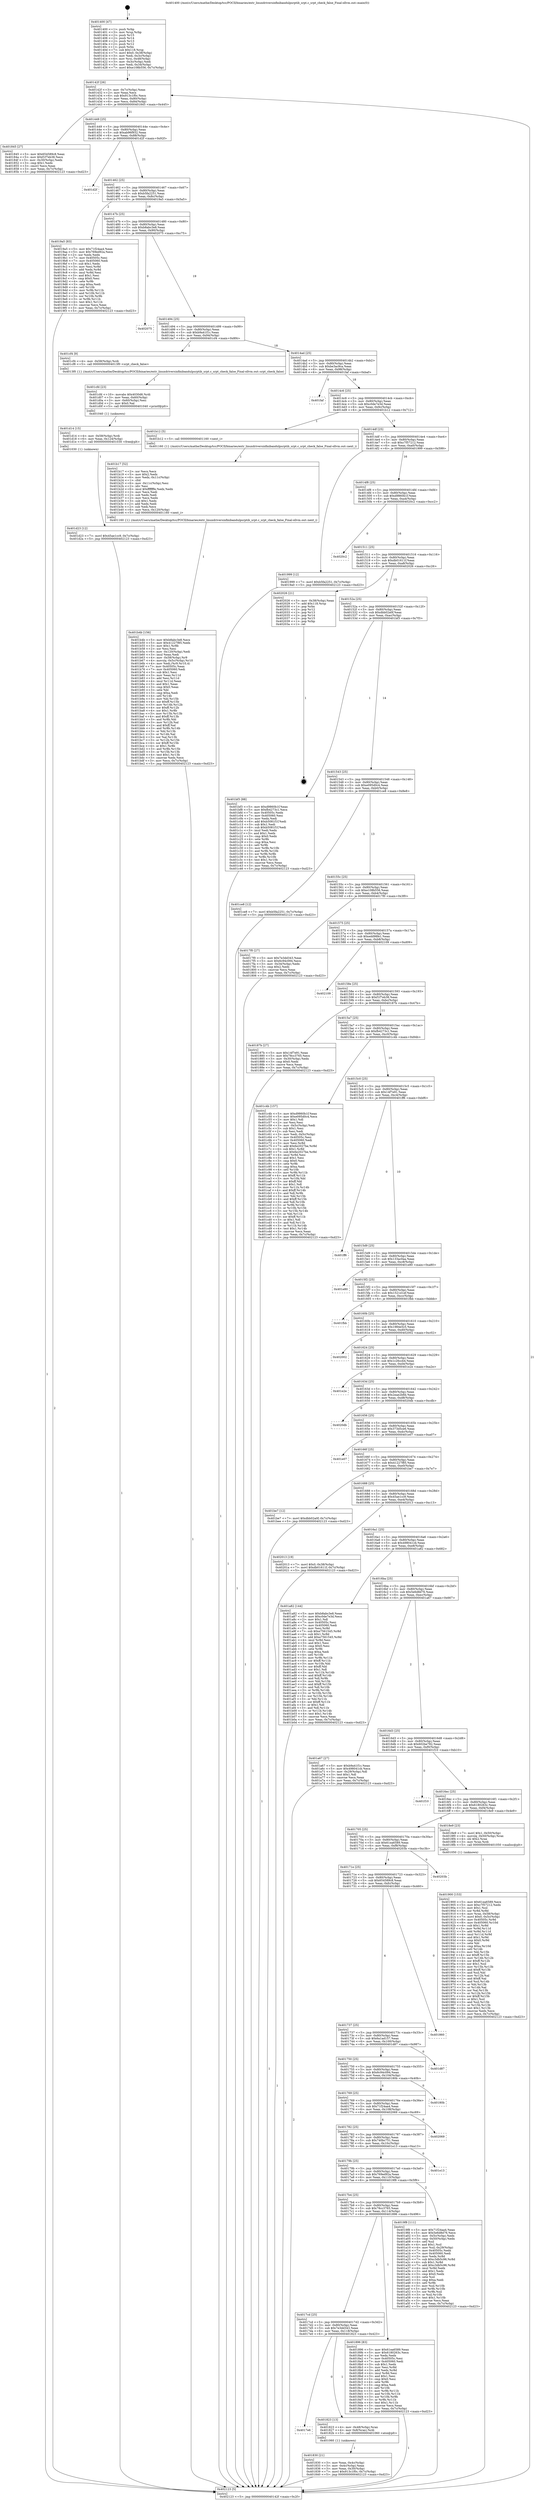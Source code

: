 digraph "0x401400" {
  label = "0x401400 (/mnt/c/Users/mathe/Desktop/tcc/POCII/binaries/extr_linuxdriversinfinibandulpsrptib_srpt.c_srpt_check_false_Final-ollvm.out::main(0))"
  labelloc = "t"
  node[shape=record]

  Entry [label="",width=0.3,height=0.3,shape=circle,fillcolor=black,style=filled]
  "0x40142f" [label="{
     0x40142f [26]\l
     | [instrs]\l
     &nbsp;&nbsp;0x40142f \<+3\>: mov -0x7c(%rbp),%eax\l
     &nbsp;&nbsp;0x401432 \<+2\>: mov %eax,%ecx\l
     &nbsp;&nbsp;0x401434 \<+6\>: sub $0x913c1f0c,%ecx\l
     &nbsp;&nbsp;0x40143a \<+3\>: mov %eax,-0x80(%rbp)\l
     &nbsp;&nbsp;0x40143d \<+6\>: mov %ecx,-0x84(%rbp)\l
     &nbsp;&nbsp;0x401443 \<+6\>: je 0000000000401845 \<main+0x445\>\l
  }"]
  "0x401845" [label="{
     0x401845 [27]\l
     | [instrs]\l
     &nbsp;&nbsp;0x401845 \<+5\>: mov $0x654589c8,%eax\l
     &nbsp;&nbsp;0x40184a \<+5\>: mov $0xf1f7eb38,%ecx\l
     &nbsp;&nbsp;0x40184f \<+3\>: mov -0x30(%rbp),%edx\l
     &nbsp;&nbsp;0x401852 \<+3\>: cmp $0x1,%edx\l
     &nbsp;&nbsp;0x401855 \<+3\>: cmovl %ecx,%eax\l
     &nbsp;&nbsp;0x401858 \<+3\>: mov %eax,-0x7c(%rbp)\l
     &nbsp;&nbsp;0x40185b \<+5\>: jmp 0000000000402123 \<main+0xd23\>\l
  }"]
  "0x401449" [label="{
     0x401449 [25]\l
     | [instrs]\l
     &nbsp;&nbsp;0x401449 \<+5\>: jmp 000000000040144e \<main+0x4e\>\l
     &nbsp;&nbsp;0x40144e \<+3\>: mov -0x80(%rbp),%eax\l
     &nbsp;&nbsp;0x401451 \<+5\>: sub $0xab96f932,%eax\l
     &nbsp;&nbsp;0x401456 \<+6\>: mov %eax,-0x88(%rbp)\l
     &nbsp;&nbsp;0x40145c \<+6\>: je 0000000000401d2f \<main+0x92f\>\l
  }"]
  Exit [label="",width=0.3,height=0.3,shape=circle,fillcolor=black,style=filled,peripheries=2]
  "0x401d2f" [label="{
     0x401d2f\l
  }", style=dashed]
  "0x401462" [label="{
     0x401462 [25]\l
     | [instrs]\l
     &nbsp;&nbsp;0x401462 \<+5\>: jmp 0000000000401467 \<main+0x67\>\l
     &nbsp;&nbsp;0x401467 \<+3\>: mov -0x80(%rbp),%eax\l
     &nbsp;&nbsp;0x40146a \<+5\>: sub $0xb5fa2251,%eax\l
     &nbsp;&nbsp;0x40146f \<+6\>: mov %eax,-0x8c(%rbp)\l
     &nbsp;&nbsp;0x401475 \<+6\>: je 00000000004019a5 \<main+0x5a5\>\l
  }"]
  "0x401d23" [label="{
     0x401d23 [12]\l
     | [instrs]\l
     &nbsp;&nbsp;0x401d23 \<+7\>: movl $0x45ae1cc9,-0x7c(%rbp)\l
     &nbsp;&nbsp;0x401d2a \<+5\>: jmp 0000000000402123 \<main+0xd23\>\l
  }"]
  "0x4019a5" [label="{
     0x4019a5 [83]\l
     | [instrs]\l
     &nbsp;&nbsp;0x4019a5 \<+5\>: mov $0x71f24aa4,%eax\l
     &nbsp;&nbsp;0x4019aa \<+5\>: mov $0x769ed92a,%ecx\l
     &nbsp;&nbsp;0x4019af \<+2\>: xor %edx,%edx\l
     &nbsp;&nbsp;0x4019b1 \<+7\>: mov 0x40505c,%esi\l
     &nbsp;&nbsp;0x4019b8 \<+7\>: mov 0x405060,%edi\l
     &nbsp;&nbsp;0x4019bf \<+3\>: sub $0x1,%edx\l
     &nbsp;&nbsp;0x4019c2 \<+3\>: mov %esi,%r8d\l
     &nbsp;&nbsp;0x4019c5 \<+3\>: add %edx,%r8d\l
     &nbsp;&nbsp;0x4019c8 \<+4\>: imul %r8d,%esi\l
     &nbsp;&nbsp;0x4019cc \<+3\>: and $0x1,%esi\l
     &nbsp;&nbsp;0x4019cf \<+3\>: cmp $0x0,%esi\l
     &nbsp;&nbsp;0x4019d2 \<+4\>: sete %r9b\l
     &nbsp;&nbsp;0x4019d6 \<+3\>: cmp $0xa,%edi\l
     &nbsp;&nbsp;0x4019d9 \<+4\>: setl %r10b\l
     &nbsp;&nbsp;0x4019dd \<+3\>: mov %r9b,%r11b\l
     &nbsp;&nbsp;0x4019e0 \<+3\>: and %r10b,%r11b\l
     &nbsp;&nbsp;0x4019e3 \<+3\>: xor %r10b,%r9b\l
     &nbsp;&nbsp;0x4019e6 \<+3\>: or %r9b,%r11b\l
     &nbsp;&nbsp;0x4019e9 \<+4\>: test $0x1,%r11b\l
     &nbsp;&nbsp;0x4019ed \<+3\>: cmovne %ecx,%eax\l
     &nbsp;&nbsp;0x4019f0 \<+3\>: mov %eax,-0x7c(%rbp)\l
     &nbsp;&nbsp;0x4019f3 \<+5\>: jmp 0000000000402123 \<main+0xd23\>\l
  }"]
  "0x40147b" [label="{
     0x40147b [25]\l
     | [instrs]\l
     &nbsp;&nbsp;0x40147b \<+5\>: jmp 0000000000401480 \<main+0x80\>\l
     &nbsp;&nbsp;0x401480 \<+3\>: mov -0x80(%rbp),%eax\l
     &nbsp;&nbsp;0x401483 \<+5\>: sub $0xb8abc3e8,%eax\l
     &nbsp;&nbsp;0x401488 \<+6\>: mov %eax,-0x90(%rbp)\l
     &nbsp;&nbsp;0x40148e \<+6\>: je 0000000000402075 \<main+0xc75\>\l
  }"]
  "0x401d14" [label="{
     0x401d14 [15]\l
     | [instrs]\l
     &nbsp;&nbsp;0x401d14 \<+4\>: mov -0x58(%rbp),%rdi\l
     &nbsp;&nbsp;0x401d18 \<+6\>: mov %eax,-0x124(%rbp)\l
     &nbsp;&nbsp;0x401d1e \<+5\>: call 0000000000401030 \<free@plt\>\l
     | [calls]\l
     &nbsp;&nbsp;0x401030 \{1\} (unknown)\l
  }"]
  "0x402075" [label="{
     0x402075\l
  }", style=dashed]
  "0x401494" [label="{
     0x401494 [25]\l
     | [instrs]\l
     &nbsp;&nbsp;0x401494 \<+5\>: jmp 0000000000401499 \<main+0x99\>\l
     &nbsp;&nbsp;0x401499 \<+3\>: mov -0x80(%rbp),%eax\l
     &nbsp;&nbsp;0x40149c \<+5\>: sub $0xb9a41f1c,%eax\l
     &nbsp;&nbsp;0x4014a1 \<+6\>: mov %eax,-0x94(%rbp)\l
     &nbsp;&nbsp;0x4014a7 \<+6\>: je 0000000000401cf4 \<main+0x8f4\>\l
  }"]
  "0x401cfd" [label="{
     0x401cfd [23]\l
     | [instrs]\l
     &nbsp;&nbsp;0x401cfd \<+10\>: movabs $0x4030d6,%rdi\l
     &nbsp;&nbsp;0x401d07 \<+3\>: mov %eax,-0x60(%rbp)\l
     &nbsp;&nbsp;0x401d0a \<+3\>: mov -0x60(%rbp),%esi\l
     &nbsp;&nbsp;0x401d0d \<+2\>: mov $0x0,%al\l
     &nbsp;&nbsp;0x401d0f \<+5\>: call 0000000000401040 \<printf@plt\>\l
     | [calls]\l
     &nbsp;&nbsp;0x401040 \{1\} (unknown)\l
  }"]
  "0x401cf4" [label="{
     0x401cf4 [9]\l
     | [instrs]\l
     &nbsp;&nbsp;0x401cf4 \<+4\>: mov -0x58(%rbp),%rdi\l
     &nbsp;&nbsp;0x401cf8 \<+5\>: call 00000000004013f0 \<srpt_check_false\>\l
     | [calls]\l
     &nbsp;&nbsp;0x4013f0 \{1\} (/mnt/c/Users/mathe/Desktop/tcc/POCII/binaries/extr_linuxdriversinfinibandulpsrptib_srpt.c_srpt_check_false_Final-ollvm.out::srpt_check_false)\l
  }"]
  "0x4014ad" [label="{
     0x4014ad [25]\l
     | [instrs]\l
     &nbsp;&nbsp;0x4014ad \<+5\>: jmp 00000000004014b2 \<main+0xb2\>\l
     &nbsp;&nbsp;0x4014b2 \<+3\>: mov -0x80(%rbp),%eax\l
     &nbsp;&nbsp;0x4014b5 \<+5\>: sub $0xbe3ac9ca,%eax\l
     &nbsp;&nbsp;0x4014ba \<+6\>: mov %eax,-0x98(%rbp)\l
     &nbsp;&nbsp;0x4014c0 \<+6\>: je 0000000000401faf \<main+0xbaf\>\l
  }"]
  "0x401b4b" [label="{
     0x401b4b [156]\l
     | [instrs]\l
     &nbsp;&nbsp;0x401b4b \<+5\>: mov $0xb8abc3e8,%ecx\l
     &nbsp;&nbsp;0x401b50 \<+5\>: mov $0x41227f85,%edx\l
     &nbsp;&nbsp;0x401b55 \<+3\>: mov $0x1,%r8b\l
     &nbsp;&nbsp;0x401b58 \<+2\>: xor %esi,%esi\l
     &nbsp;&nbsp;0x401b5a \<+6\>: mov -0x120(%rbp),%edi\l
     &nbsp;&nbsp;0x401b60 \<+3\>: imul %eax,%edi\l
     &nbsp;&nbsp;0x401b63 \<+4\>: mov -0x58(%rbp),%r9\l
     &nbsp;&nbsp;0x401b67 \<+4\>: movslq -0x5c(%rbp),%r10\l
     &nbsp;&nbsp;0x401b6b \<+4\>: mov %edi,(%r9,%r10,4)\l
     &nbsp;&nbsp;0x401b6f \<+7\>: mov 0x40505c,%eax\l
     &nbsp;&nbsp;0x401b76 \<+7\>: mov 0x405060,%edi\l
     &nbsp;&nbsp;0x401b7d \<+3\>: sub $0x1,%esi\l
     &nbsp;&nbsp;0x401b80 \<+3\>: mov %eax,%r11d\l
     &nbsp;&nbsp;0x401b83 \<+3\>: add %esi,%r11d\l
     &nbsp;&nbsp;0x401b86 \<+4\>: imul %r11d,%eax\l
     &nbsp;&nbsp;0x401b8a \<+3\>: and $0x1,%eax\l
     &nbsp;&nbsp;0x401b8d \<+3\>: cmp $0x0,%eax\l
     &nbsp;&nbsp;0x401b90 \<+3\>: sete %bl\l
     &nbsp;&nbsp;0x401b93 \<+3\>: cmp $0xa,%edi\l
     &nbsp;&nbsp;0x401b96 \<+4\>: setl %r14b\l
     &nbsp;&nbsp;0x401b9a \<+3\>: mov %bl,%r15b\l
     &nbsp;&nbsp;0x401b9d \<+4\>: xor $0xff,%r15b\l
     &nbsp;&nbsp;0x401ba1 \<+3\>: mov %r14b,%r12b\l
     &nbsp;&nbsp;0x401ba4 \<+4\>: xor $0xff,%r12b\l
     &nbsp;&nbsp;0x401ba8 \<+4\>: xor $0x1,%r8b\l
     &nbsp;&nbsp;0x401bac \<+3\>: mov %r15b,%r13b\l
     &nbsp;&nbsp;0x401baf \<+4\>: and $0xff,%r13b\l
     &nbsp;&nbsp;0x401bb3 \<+3\>: and %r8b,%bl\l
     &nbsp;&nbsp;0x401bb6 \<+3\>: mov %r12b,%al\l
     &nbsp;&nbsp;0x401bb9 \<+2\>: and $0xff,%al\l
     &nbsp;&nbsp;0x401bbb \<+3\>: and %r8b,%r14b\l
     &nbsp;&nbsp;0x401bbe \<+3\>: or %bl,%r13b\l
     &nbsp;&nbsp;0x401bc1 \<+3\>: or %r14b,%al\l
     &nbsp;&nbsp;0x401bc4 \<+3\>: xor %al,%r13b\l
     &nbsp;&nbsp;0x401bc7 \<+3\>: or %r12b,%r15b\l
     &nbsp;&nbsp;0x401bca \<+4\>: xor $0xff,%r15b\l
     &nbsp;&nbsp;0x401bce \<+4\>: or $0x1,%r8b\l
     &nbsp;&nbsp;0x401bd2 \<+3\>: and %r8b,%r15b\l
     &nbsp;&nbsp;0x401bd5 \<+3\>: or %r15b,%r13b\l
     &nbsp;&nbsp;0x401bd8 \<+4\>: test $0x1,%r13b\l
     &nbsp;&nbsp;0x401bdc \<+3\>: cmovne %edx,%ecx\l
     &nbsp;&nbsp;0x401bdf \<+3\>: mov %ecx,-0x7c(%rbp)\l
     &nbsp;&nbsp;0x401be2 \<+5\>: jmp 0000000000402123 \<main+0xd23\>\l
  }"]
  "0x401faf" [label="{
     0x401faf\l
  }", style=dashed]
  "0x4014c6" [label="{
     0x4014c6 [25]\l
     | [instrs]\l
     &nbsp;&nbsp;0x4014c6 \<+5\>: jmp 00000000004014cb \<main+0xcb\>\l
     &nbsp;&nbsp;0x4014cb \<+3\>: mov -0x80(%rbp),%eax\l
     &nbsp;&nbsp;0x4014ce \<+5\>: sub $0xc0de7e3d,%eax\l
     &nbsp;&nbsp;0x4014d3 \<+6\>: mov %eax,-0x9c(%rbp)\l
     &nbsp;&nbsp;0x4014d9 \<+6\>: je 0000000000401b12 \<main+0x712\>\l
  }"]
  "0x401b17" [label="{
     0x401b17 [52]\l
     | [instrs]\l
     &nbsp;&nbsp;0x401b17 \<+2\>: xor %ecx,%ecx\l
     &nbsp;&nbsp;0x401b19 \<+5\>: mov $0x2,%edx\l
     &nbsp;&nbsp;0x401b1e \<+6\>: mov %edx,-0x11c(%rbp)\l
     &nbsp;&nbsp;0x401b24 \<+1\>: cltd\l
     &nbsp;&nbsp;0x401b25 \<+6\>: mov -0x11c(%rbp),%esi\l
     &nbsp;&nbsp;0x401b2b \<+2\>: idiv %esi\l
     &nbsp;&nbsp;0x401b2d \<+6\>: imul $0xfffffffe,%edx,%edx\l
     &nbsp;&nbsp;0x401b33 \<+2\>: mov %ecx,%edi\l
     &nbsp;&nbsp;0x401b35 \<+2\>: sub %edx,%edi\l
     &nbsp;&nbsp;0x401b37 \<+2\>: mov %ecx,%edx\l
     &nbsp;&nbsp;0x401b39 \<+3\>: sub $0x1,%edx\l
     &nbsp;&nbsp;0x401b3c \<+2\>: add %edx,%edi\l
     &nbsp;&nbsp;0x401b3e \<+2\>: sub %edi,%ecx\l
     &nbsp;&nbsp;0x401b40 \<+6\>: mov %ecx,-0x120(%rbp)\l
     &nbsp;&nbsp;0x401b46 \<+5\>: call 0000000000401160 \<next_i\>\l
     | [calls]\l
     &nbsp;&nbsp;0x401160 \{1\} (/mnt/c/Users/mathe/Desktop/tcc/POCII/binaries/extr_linuxdriversinfinibandulpsrptib_srpt.c_srpt_check_false_Final-ollvm.out::next_i)\l
  }"]
  "0x401b12" [label="{
     0x401b12 [5]\l
     | [instrs]\l
     &nbsp;&nbsp;0x401b12 \<+5\>: call 0000000000401160 \<next_i\>\l
     | [calls]\l
     &nbsp;&nbsp;0x401160 \{1\} (/mnt/c/Users/mathe/Desktop/tcc/POCII/binaries/extr_linuxdriversinfinibandulpsrptib_srpt.c_srpt_check_false_Final-ollvm.out::next_i)\l
  }"]
  "0x4014df" [label="{
     0x4014df [25]\l
     | [instrs]\l
     &nbsp;&nbsp;0x4014df \<+5\>: jmp 00000000004014e4 \<main+0xe4\>\l
     &nbsp;&nbsp;0x4014e4 \<+3\>: mov -0x80(%rbp),%eax\l
     &nbsp;&nbsp;0x4014e7 \<+5\>: sub $0xc7f57212,%eax\l
     &nbsp;&nbsp;0x4014ec \<+6\>: mov %eax,-0xa0(%rbp)\l
     &nbsp;&nbsp;0x4014f2 \<+6\>: je 0000000000401999 \<main+0x599\>\l
  }"]
  "0x401900" [label="{
     0x401900 [153]\l
     | [instrs]\l
     &nbsp;&nbsp;0x401900 \<+5\>: mov $0x61ea6589,%ecx\l
     &nbsp;&nbsp;0x401905 \<+5\>: mov $0xc7f57212,%edx\l
     &nbsp;&nbsp;0x40190a \<+3\>: mov $0x1,%sil\l
     &nbsp;&nbsp;0x40190d \<+3\>: xor %r8d,%r8d\l
     &nbsp;&nbsp;0x401910 \<+4\>: mov %rax,-0x58(%rbp)\l
     &nbsp;&nbsp;0x401914 \<+7\>: movl $0x0,-0x5c(%rbp)\l
     &nbsp;&nbsp;0x40191b \<+8\>: mov 0x40505c,%r9d\l
     &nbsp;&nbsp;0x401923 \<+8\>: mov 0x405060,%r10d\l
     &nbsp;&nbsp;0x40192b \<+4\>: sub $0x1,%r8d\l
     &nbsp;&nbsp;0x40192f \<+3\>: mov %r9d,%r11d\l
     &nbsp;&nbsp;0x401932 \<+3\>: add %r8d,%r11d\l
     &nbsp;&nbsp;0x401935 \<+4\>: imul %r11d,%r9d\l
     &nbsp;&nbsp;0x401939 \<+4\>: and $0x1,%r9d\l
     &nbsp;&nbsp;0x40193d \<+4\>: cmp $0x0,%r9d\l
     &nbsp;&nbsp;0x401941 \<+3\>: sete %bl\l
     &nbsp;&nbsp;0x401944 \<+4\>: cmp $0xa,%r10d\l
     &nbsp;&nbsp;0x401948 \<+4\>: setl %r14b\l
     &nbsp;&nbsp;0x40194c \<+3\>: mov %bl,%r15b\l
     &nbsp;&nbsp;0x40194f \<+4\>: xor $0xff,%r15b\l
     &nbsp;&nbsp;0x401953 \<+3\>: mov %r14b,%r12b\l
     &nbsp;&nbsp;0x401956 \<+4\>: xor $0xff,%r12b\l
     &nbsp;&nbsp;0x40195a \<+4\>: xor $0x1,%sil\l
     &nbsp;&nbsp;0x40195e \<+3\>: mov %r15b,%r13b\l
     &nbsp;&nbsp;0x401961 \<+4\>: and $0xff,%r13b\l
     &nbsp;&nbsp;0x401965 \<+3\>: and %sil,%bl\l
     &nbsp;&nbsp;0x401968 \<+3\>: mov %r12b,%al\l
     &nbsp;&nbsp;0x40196b \<+2\>: and $0xff,%al\l
     &nbsp;&nbsp;0x40196d \<+3\>: and %sil,%r14b\l
     &nbsp;&nbsp;0x401970 \<+3\>: or %bl,%r13b\l
     &nbsp;&nbsp;0x401973 \<+3\>: or %r14b,%al\l
     &nbsp;&nbsp;0x401976 \<+3\>: xor %al,%r13b\l
     &nbsp;&nbsp;0x401979 \<+3\>: or %r12b,%r15b\l
     &nbsp;&nbsp;0x40197c \<+4\>: xor $0xff,%r15b\l
     &nbsp;&nbsp;0x401980 \<+4\>: or $0x1,%sil\l
     &nbsp;&nbsp;0x401984 \<+3\>: and %sil,%r15b\l
     &nbsp;&nbsp;0x401987 \<+3\>: or %r15b,%r13b\l
     &nbsp;&nbsp;0x40198a \<+4\>: test $0x1,%r13b\l
     &nbsp;&nbsp;0x40198e \<+3\>: cmovne %edx,%ecx\l
     &nbsp;&nbsp;0x401991 \<+3\>: mov %ecx,-0x7c(%rbp)\l
     &nbsp;&nbsp;0x401994 \<+5\>: jmp 0000000000402123 \<main+0xd23\>\l
  }"]
  "0x401999" [label="{
     0x401999 [12]\l
     | [instrs]\l
     &nbsp;&nbsp;0x401999 \<+7\>: movl $0xb5fa2251,-0x7c(%rbp)\l
     &nbsp;&nbsp;0x4019a0 \<+5\>: jmp 0000000000402123 \<main+0xd23\>\l
  }"]
  "0x4014f8" [label="{
     0x4014f8 [25]\l
     | [instrs]\l
     &nbsp;&nbsp;0x4014f8 \<+5\>: jmp 00000000004014fd \<main+0xfd\>\l
     &nbsp;&nbsp;0x4014fd \<+3\>: mov -0x80(%rbp),%eax\l
     &nbsp;&nbsp;0x401500 \<+5\>: sub $0xd9860b1f,%eax\l
     &nbsp;&nbsp;0x401505 \<+6\>: mov %eax,-0xa4(%rbp)\l
     &nbsp;&nbsp;0x40150b \<+6\>: je 00000000004020c2 \<main+0xcc2\>\l
  }"]
  "0x401830" [label="{
     0x401830 [21]\l
     | [instrs]\l
     &nbsp;&nbsp;0x401830 \<+3\>: mov %eax,-0x4c(%rbp)\l
     &nbsp;&nbsp;0x401833 \<+3\>: mov -0x4c(%rbp),%eax\l
     &nbsp;&nbsp;0x401836 \<+3\>: mov %eax,-0x30(%rbp)\l
     &nbsp;&nbsp;0x401839 \<+7\>: movl $0x913c1f0c,-0x7c(%rbp)\l
     &nbsp;&nbsp;0x401840 \<+5\>: jmp 0000000000402123 \<main+0xd23\>\l
  }"]
  "0x4020c2" [label="{
     0x4020c2\l
  }", style=dashed]
  "0x401511" [label="{
     0x401511 [25]\l
     | [instrs]\l
     &nbsp;&nbsp;0x401511 \<+5\>: jmp 0000000000401516 \<main+0x116\>\l
     &nbsp;&nbsp;0x401516 \<+3\>: mov -0x80(%rbp),%eax\l
     &nbsp;&nbsp;0x401519 \<+5\>: sub $0xdb01611f,%eax\l
     &nbsp;&nbsp;0x40151e \<+6\>: mov %eax,-0xa8(%rbp)\l
     &nbsp;&nbsp;0x401524 \<+6\>: je 0000000000402026 \<main+0xc26\>\l
  }"]
  "0x4017e6" [label="{
     0x4017e6\l
  }", style=dashed]
  "0x402026" [label="{
     0x402026 [21]\l
     | [instrs]\l
     &nbsp;&nbsp;0x402026 \<+3\>: mov -0x38(%rbp),%eax\l
     &nbsp;&nbsp;0x402029 \<+7\>: add $0x118,%rsp\l
     &nbsp;&nbsp;0x402030 \<+1\>: pop %rbx\l
     &nbsp;&nbsp;0x402031 \<+2\>: pop %r12\l
     &nbsp;&nbsp;0x402033 \<+2\>: pop %r13\l
     &nbsp;&nbsp;0x402035 \<+2\>: pop %r14\l
     &nbsp;&nbsp;0x402037 \<+2\>: pop %r15\l
     &nbsp;&nbsp;0x402039 \<+1\>: pop %rbp\l
     &nbsp;&nbsp;0x40203a \<+1\>: ret\l
  }"]
  "0x40152a" [label="{
     0x40152a [25]\l
     | [instrs]\l
     &nbsp;&nbsp;0x40152a \<+5\>: jmp 000000000040152f \<main+0x12f\>\l
     &nbsp;&nbsp;0x40152f \<+3\>: mov -0x80(%rbp),%eax\l
     &nbsp;&nbsp;0x401532 \<+5\>: sub $0xdbb02a0f,%eax\l
     &nbsp;&nbsp;0x401537 \<+6\>: mov %eax,-0xac(%rbp)\l
     &nbsp;&nbsp;0x40153d \<+6\>: je 0000000000401bf3 \<main+0x7f3\>\l
  }"]
  "0x401823" [label="{
     0x401823 [13]\l
     | [instrs]\l
     &nbsp;&nbsp;0x401823 \<+4\>: mov -0x48(%rbp),%rax\l
     &nbsp;&nbsp;0x401827 \<+4\>: mov 0x8(%rax),%rdi\l
     &nbsp;&nbsp;0x40182b \<+5\>: call 0000000000401060 \<atoi@plt\>\l
     | [calls]\l
     &nbsp;&nbsp;0x401060 \{1\} (unknown)\l
  }"]
  "0x401bf3" [label="{
     0x401bf3 [88]\l
     | [instrs]\l
     &nbsp;&nbsp;0x401bf3 \<+5\>: mov $0xd9860b1f,%eax\l
     &nbsp;&nbsp;0x401bf8 \<+5\>: mov $0xfb4273c1,%ecx\l
     &nbsp;&nbsp;0x401bfd \<+7\>: mov 0x40505c,%edx\l
     &nbsp;&nbsp;0x401c04 \<+7\>: mov 0x405060,%esi\l
     &nbsp;&nbsp;0x401c0b \<+2\>: mov %edx,%edi\l
     &nbsp;&nbsp;0x401c0d \<+6\>: add $0xb5081f1f,%edi\l
     &nbsp;&nbsp;0x401c13 \<+3\>: sub $0x1,%edi\l
     &nbsp;&nbsp;0x401c16 \<+6\>: sub $0xb5081f1f,%edi\l
     &nbsp;&nbsp;0x401c1c \<+3\>: imul %edi,%edx\l
     &nbsp;&nbsp;0x401c1f \<+3\>: and $0x1,%edx\l
     &nbsp;&nbsp;0x401c22 \<+3\>: cmp $0x0,%edx\l
     &nbsp;&nbsp;0x401c25 \<+4\>: sete %r8b\l
     &nbsp;&nbsp;0x401c29 \<+3\>: cmp $0xa,%esi\l
     &nbsp;&nbsp;0x401c2c \<+4\>: setl %r9b\l
     &nbsp;&nbsp;0x401c30 \<+3\>: mov %r8b,%r10b\l
     &nbsp;&nbsp;0x401c33 \<+3\>: and %r9b,%r10b\l
     &nbsp;&nbsp;0x401c36 \<+3\>: xor %r9b,%r8b\l
     &nbsp;&nbsp;0x401c39 \<+3\>: or %r8b,%r10b\l
     &nbsp;&nbsp;0x401c3c \<+4\>: test $0x1,%r10b\l
     &nbsp;&nbsp;0x401c40 \<+3\>: cmovne %ecx,%eax\l
     &nbsp;&nbsp;0x401c43 \<+3\>: mov %eax,-0x7c(%rbp)\l
     &nbsp;&nbsp;0x401c46 \<+5\>: jmp 0000000000402123 \<main+0xd23\>\l
  }"]
  "0x401543" [label="{
     0x401543 [25]\l
     | [instrs]\l
     &nbsp;&nbsp;0x401543 \<+5\>: jmp 0000000000401548 \<main+0x148\>\l
     &nbsp;&nbsp;0x401548 \<+3\>: mov -0x80(%rbp),%eax\l
     &nbsp;&nbsp;0x40154b \<+5\>: sub $0xe095d0c4,%eax\l
     &nbsp;&nbsp;0x401550 \<+6\>: mov %eax,-0xb0(%rbp)\l
     &nbsp;&nbsp;0x401556 \<+6\>: je 0000000000401ce8 \<main+0x8e8\>\l
  }"]
  "0x4017cd" [label="{
     0x4017cd [25]\l
     | [instrs]\l
     &nbsp;&nbsp;0x4017cd \<+5\>: jmp 00000000004017d2 \<main+0x3d2\>\l
     &nbsp;&nbsp;0x4017d2 \<+3\>: mov -0x80(%rbp),%eax\l
     &nbsp;&nbsp;0x4017d5 \<+5\>: sub $0x7e3dd343,%eax\l
     &nbsp;&nbsp;0x4017da \<+6\>: mov %eax,-0x118(%rbp)\l
     &nbsp;&nbsp;0x4017e0 \<+6\>: je 0000000000401823 \<main+0x423\>\l
  }"]
  "0x401ce8" [label="{
     0x401ce8 [12]\l
     | [instrs]\l
     &nbsp;&nbsp;0x401ce8 \<+7\>: movl $0xb5fa2251,-0x7c(%rbp)\l
     &nbsp;&nbsp;0x401cef \<+5\>: jmp 0000000000402123 \<main+0xd23\>\l
  }"]
  "0x40155c" [label="{
     0x40155c [25]\l
     | [instrs]\l
     &nbsp;&nbsp;0x40155c \<+5\>: jmp 0000000000401561 \<main+0x161\>\l
     &nbsp;&nbsp;0x401561 \<+3\>: mov -0x80(%rbp),%eax\l
     &nbsp;&nbsp;0x401564 \<+5\>: sub $0xe108b556,%eax\l
     &nbsp;&nbsp;0x401569 \<+6\>: mov %eax,-0xb4(%rbp)\l
     &nbsp;&nbsp;0x40156f \<+6\>: je 00000000004017f0 \<main+0x3f0\>\l
  }"]
  "0x401896" [label="{
     0x401896 [83]\l
     | [instrs]\l
     &nbsp;&nbsp;0x401896 \<+5\>: mov $0x61ea6589,%eax\l
     &nbsp;&nbsp;0x40189b \<+5\>: mov $0x6180263c,%ecx\l
     &nbsp;&nbsp;0x4018a0 \<+2\>: xor %edx,%edx\l
     &nbsp;&nbsp;0x4018a2 \<+7\>: mov 0x40505c,%esi\l
     &nbsp;&nbsp;0x4018a9 \<+7\>: mov 0x405060,%edi\l
     &nbsp;&nbsp;0x4018b0 \<+3\>: sub $0x1,%edx\l
     &nbsp;&nbsp;0x4018b3 \<+3\>: mov %esi,%r8d\l
     &nbsp;&nbsp;0x4018b6 \<+3\>: add %edx,%r8d\l
     &nbsp;&nbsp;0x4018b9 \<+4\>: imul %r8d,%esi\l
     &nbsp;&nbsp;0x4018bd \<+3\>: and $0x1,%esi\l
     &nbsp;&nbsp;0x4018c0 \<+3\>: cmp $0x0,%esi\l
     &nbsp;&nbsp;0x4018c3 \<+4\>: sete %r9b\l
     &nbsp;&nbsp;0x4018c7 \<+3\>: cmp $0xa,%edi\l
     &nbsp;&nbsp;0x4018ca \<+4\>: setl %r10b\l
     &nbsp;&nbsp;0x4018ce \<+3\>: mov %r9b,%r11b\l
     &nbsp;&nbsp;0x4018d1 \<+3\>: and %r10b,%r11b\l
     &nbsp;&nbsp;0x4018d4 \<+3\>: xor %r10b,%r9b\l
     &nbsp;&nbsp;0x4018d7 \<+3\>: or %r9b,%r11b\l
     &nbsp;&nbsp;0x4018da \<+4\>: test $0x1,%r11b\l
     &nbsp;&nbsp;0x4018de \<+3\>: cmovne %ecx,%eax\l
     &nbsp;&nbsp;0x4018e1 \<+3\>: mov %eax,-0x7c(%rbp)\l
     &nbsp;&nbsp;0x4018e4 \<+5\>: jmp 0000000000402123 \<main+0xd23\>\l
  }"]
  "0x4017f0" [label="{
     0x4017f0 [27]\l
     | [instrs]\l
     &nbsp;&nbsp;0x4017f0 \<+5\>: mov $0x7e3dd343,%eax\l
     &nbsp;&nbsp;0x4017f5 \<+5\>: mov $0x6c94c094,%ecx\l
     &nbsp;&nbsp;0x4017fa \<+3\>: mov -0x34(%rbp),%edx\l
     &nbsp;&nbsp;0x4017fd \<+3\>: cmp $0x2,%edx\l
     &nbsp;&nbsp;0x401800 \<+3\>: cmovne %ecx,%eax\l
     &nbsp;&nbsp;0x401803 \<+3\>: mov %eax,-0x7c(%rbp)\l
     &nbsp;&nbsp;0x401806 \<+5\>: jmp 0000000000402123 \<main+0xd23\>\l
  }"]
  "0x401575" [label="{
     0x401575 [25]\l
     | [instrs]\l
     &nbsp;&nbsp;0x401575 \<+5\>: jmp 000000000040157a \<main+0x17a\>\l
     &nbsp;&nbsp;0x40157a \<+3\>: mov -0x80(%rbp),%eax\l
     &nbsp;&nbsp;0x40157d \<+5\>: sub $0xedd98fe1,%eax\l
     &nbsp;&nbsp;0x401582 \<+6\>: mov %eax,-0xb8(%rbp)\l
     &nbsp;&nbsp;0x401588 \<+6\>: je 0000000000402109 \<main+0xd09\>\l
  }"]
  "0x402123" [label="{
     0x402123 [5]\l
     | [instrs]\l
     &nbsp;&nbsp;0x402123 \<+5\>: jmp 000000000040142f \<main+0x2f\>\l
  }"]
  "0x401400" [label="{
     0x401400 [47]\l
     | [instrs]\l
     &nbsp;&nbsp;0x401400 \<+1\>: push %rbp\l
     &nbsp;&nbsp;0x401401 \<+3\>: mov %rsp,%rbp\l
     &nbsp;&nbsp;0x401404 \<+2\>: push %r15\l
     &nbsp;&nbsp;0x401406 \<+2\>: push %r14\l
     &nbsp;&nbsp;0x401408 \<+2\>: push %r13\l
     &nbsp;&nbsp;0x40140a \<+2\>: push %r12\l
     &nbsp;&nbsp;0x40140c \<+1\>: push %rbx\l
     &nbsp;&nbsp;0x40140d \<+7\>: sub $0x118,%rsp\l
     &nbsp;&nbsp;0x401414 \<+7\>: movl $0x0,-0x38(%rbp)\l
     &nbsp;&nbsp;0x40141b \<+3\>: mov %edi,-0x3c(%rbp)\l
     &nbsp;&nbsp;0x40141e \<+4\>: mov %rsi,-0x48(%rbp)\l
     &nbsp;&nbsp;0x401422 \<+3\>: mov -0x3c(%rbp),%edi\l
     &nbsp;&nbsp;0x401425 \<+3\>: mov %edi,-0x34(%rbp)\l
     &nbsp;&nbsp;0x401428 \<+7\>: movl $0xe108b556,-0x7c(%rbp)\l
  }"]
  "0x4017b4" [label="{
     0x4017b4 [25]\l
     | [instrs]\l
     &nbsp;&nbsp;0x4017b4 \<+5\>: jmp 00000000004017b9 \<main+0x3b9\>\l
     &nbsp;&nbsp;0x4017b9 \<+3\>: mov -0x80(%rbp),%eax\l
     &nbsp;&nbsp;0x4017bc \<+5\>: sub $0x78cc3765,%eax\l
     &nbsp;&nbsp;0x4017c1 \<+6\>: mov %eax,-0x114(%rbp)\l
     &nbsp;&nbsp;0x4017c7 \<+6\>: je 0000000000401896 \<main+0x496\>\l
  }"]
  "0x402109" [label="{
     0x402109\l
  }", style=dashed]
  "0x40158e" [label="{
     0x40158e [25]\l
     | [instrs]\l
     &nbsp;&nbsp;0x40158e \<+5\>: jmp 0000000000401593 \<main+0x193\>\l
     &nbsp;&nbsp;0x401593 \<+3\>: mov -0x80(%rbp),%eax\l
     &nbsp;&nbsp;0x401596 \<+5\>: sub $0xf1f7eb38,%eax\l
     &nbsp;&nbsp;0x40159b \<+6\>: mov %eax,-0xbc(%rbp)\l
     &nbsp;&nbsp;0x4015a1 \<+6\>: je 000000000040187b \<main+0x47b\>\l
  }"]
  "0x4019f8" [label="{
     0x4019f8 [111]\l
     | [instrs]\l
     &nbsp;&nbsp;0x4019f8 \<+5\>: mov $0x71f24aa4,%eax\l
     &nbsp;&nbsp;0x4019fd \<+5\>: mov $0x5e6d8d76,%ecx\l
     &nbsp;&nbsp;0x401a02 \<+3\>: mov -0x5c(%rbp),%edx\l
     &nbsp;&nbsp;0x401a05 \<+3\>: cmp -0x50(%rbp),%edx\l
     &nbsp;&nbsp;0x401a08 \<+4\>: setl %sil\l
     &nbsp;&nbsp;0x401a0c \<+4\>: and $0x1,%sil\l
     &nbsp;&nbsp;0x401a10 \<+4\>: mov %sil,-0x29(%rbp)\l
     &nbsp;&nbsp;0x401a14 \<+7\>: mov 0x40505c,%edx\l
     &nbsp;&nbsp;0x401a1b \<+7\>: mov 0x405060,%edi\l
     &nbsp;&nbsp;0x401a22 \<+3\>: mov %edx,%r8d\l
     &nbsp;&nbsp;0x401a25 \<+7\>: sub $0xc3db5c96,%r8d\l
     &nbsp;&nbsp;0x401a2c \<+4\>: sub $0x1,%r8d\l
     &nbsp;&nbsp;0x401a30 \<+7\>: add $0xc3db5c96,%r8d\l
     &nbsp;&nbsp;0x401a37 \<+4\>: imul %r8d,%edx\l
     &nbsp;&nbsp;0x401a3b \<+3\>: and $0x1,%edx\l
     &nbsp;&nbsp;0x401a3e \<+3\>: cmp $0x0,%edx\l
     &nbsp;&nbsp;0x401a41 \<+4\>: sete %sil\l
     &nbsp;&nbsp;0x401a45 \<+3\>: cmp $0xa,%edi\l
     &nbsp;&nbsp;0x401a48 \<+4\>: setl %r9b\l
     &nbsp;&nbsp;0x401a4c \<+3\>: mov %sil,%r10b\l
     &nbsp;&nbsp;0x401a4f \<+3\>: and %r9b,%r10b\l
     &nbsp;&nbsp;0x401a52 \<+3\>: xor %r9b,%sil\l
     &nbsp;&nbsp;0x401a55 \<+3\>: or %sil,%r10b\l
     &nbsp;&nbsp;0x401a58 \<+4\>: test $0x1,%r10b\l
     &nbsp;&nbsp;0x401a5c \<+3\>: cmovne %ecx,%eax\l
     &nbsp;&nbsp;0x401a5f \<+3\>: mov %eax,-0x7c(%rbp)\l
     &nbsp;&nbsp;0x401a62 \<+5\>: jmp 0000000000402123 \<main+0xd23\>\l
  }"]
  "0x40187b" [label="{
     0x40187b [27]\l
     | [instrs]\l
     &nbsp;&nbsp;0x40187b \<+5\>: mov $0x14f7e91,%eax\l
     &nbsp;&nbsp;0x401880 \<+5\>: mov $0x78cc3765,%ecx\l
     &nbsp;&nbsp;0x401885 \<+3\>: mov -0x30(%rbp),%edx\l
     &nbsp;&nbsp;0x401888 \<+3\>: cmp $0x0,%edx\l
     &nbsp;&nbsp;0x40188b \<+3\>: cmove %ecx,%eax\l
     &nbsp;&nbsp;0x40188e \<+3\>: mov %eax,-0x7c(%rbp)\l
     &nbsp;&nbsp;0x401891 \<+5\>: jmp 0000000000402123 \<main+0xd23\>\l
  }"]
  "0x4015a7" [label="{
     0x4015a7 [25]\l
     | [instrs]\l
     &nbsp;&nbsp;0x4015a7 \<+5\>: jmp 00000000004015ac \<main+0x1ac\>\l
     &nbsp;&nbsp;0x4015ac \<+3\>: mov -0x80(%rbp),%eax\l
     &nbsp;&nbsp;0x4015af \<+5\>: sub $0xfb4273c1,%eax\l
     &nbsp;&nbsp;0x4015b4 \<+6\>: mov %eax,-0xc0(%rbp)\l
     &nbsp;&nbsp;0x4015ba \<+6\>: je 0000000000401c4b \<main+0x84b\>\l
  }"]
  "0x40179b" [label="{
     0x40179b [25]\l
     | [instrs]\l
     &nbsp;&nbsp;0x40179b \<+5\>: jmp 00000000004017a0 \<main+0x3a0\>\l
     &nbsp;&nbsp;0x4017a0 \<+3\>: mov -0x80(%rbp),%eax\l
     &nbsp;&nbsp;0x4017a3 \<+5\>: sub $0x769ed92a,%eax\l
     &nbsp;&nbsp;0x4017a8 \<+6\>: mov %eax,-0x110(%rbp)\l
     &nbsp;&nbsp;0x4017ae \<+6\>: je 00000000004019f8 \<main+0x5f8\>\l
  }"]
  "0x401c4b" [label="{
     0x401c4b [157]\l
     | [instrs]\l
     &nbsp;&nbsp;0x401c4b \<+5\>: mov $0xd9860b1f,%eax\l
     &nbsp;&nbsp;0x401c50 \<+5\>: mov $0xe095d0c4,%ecx\l
     &nbsp;&nbsp;0x401c55 \<+2\>: mov $0x1,%dl\l
     &nbsp;&nbsp;0x401c57 \<+2\>: xor %esi,%esi\l
     &nbsp;&nbsp;0x401c59 \<+3\>: mov -0x5c(%rbp),%edi\l
     &nbsp;&nbsp;0x401c5c \<+3\>: sub $0x1,%esi\l
     &nbsp;&nbsp;0x401c5f \<+2\>: sub %esi,%edi\l
     &nbsp;&nbsp;0x401c61 \<+3\>: mov %edi,-0x5c(%rbp)\l
     &nbsp;&nbsp;0x401c64 \<+7\>: mov 0x40505c,%esi\l
     &nbsp;&nbsp;0x401c6b \<+7\>: mov 0x405060,%edi\l
     &nbsp;&nbsp;0x401c72 \<+3\>: mov %esi,%r8d\l
     &nbsp;&nbsp;0x401c75 \<+7\>: add $0x6e2027be,%r8d\l
     &nbsp;&nbsp;0x401c7c \<+4\>: sub $0x1,%r8d\l
     &nbsp;&nbsp;0x401c80 \<+7\>: sub $0x6e2027be,%r8d\l
     &nbsp;&nbsp;0x401c87 \<+4\>: imul %r8d,%esi\l
     &nbsp;&nbsp;0x401c8b \<+3\>: and $0x1,%esi\l
     &nbsp;&nbsp;0x401c8e \<+3\>: cmp $0x0,%esi\l
     &nbsp;&nbsp;0x401c91 \<+4\>: sete %r9b\l
     &nbsp;&nbsp;0x401c95 \<+3\>: cmp $0xa,%edi\l
     &nbsp;&nbsp;0x401c98 \<+4\>: setl %r10b\l
     &nbsp;&nbsp;0x401c9c \<+3\>: mov %r9b,%r11b\l
     &nbsp;&nbsp;0x401c9f \<+4\>: xor $0xff,%r11b\l
     &nbsp;&nbsp;0x401ca3 \<+3\>: mov %r10b,%bl\l
     &nbsp;&nbsp;0x401ca6 \<+3\>: xor $0xff,%bl\l
     &nbsp;&nbsp;0x401ca9 \<+3\>: xor $0x1,%dl\l
     &nbsp;&nbsp;0x401cac \<+3\>: mov %r11b,%r14b\l
     &nbsp;&nbsp;0x401caf \<+4\>: and $0xff,%r14b\l
     &nbsp;&nbsp;0x401cb3 \<+3\>: and %dl,%r9b\l
     &nbsp;&nbsp;0x401cb6 \<+3\>: mov %bl,%r15b\l
     &nbsp;&nbsp;0x401cb9 \<+4\>: and $0xff,%r15b\l
     &nbsp;&nbsp;0x401cbd \<+3\>: and %dl,%r10b\l
     &nbsp;&nbsp;0x401cc0 \<+3\>: or %r9b,%r14b\l
     &nbsp;&nbsp;0x401cc3 \<+3\>: or %r10b,%r15b\l
     &nbsp;&nbsp;0x401cc6 \<+3\>: xor %r15b,%r14b\l
     &nbsp;&nbsp;0x401cc9 \<+3\>: or %bl,%r11b\l
     &nbsp;&nbsp;0x401ccc \<+4\>: xor $0xff,%r11b\l
     &nbsp;&nbsp;0x401cd0 \<+3\>: or $0x1,%dl\l
     &nbsp;&nbsp;0x401cd3 \<+3\>: and %dl,%r11b\l
     &nbsp;&nbsp;0x401cd6 \<+3\>: or %r11b,%r14b\l
     &nbsp;&nbsp;0x401cd9 \<+4\>: test $0x1,%r14b\l
     &nbsp;&nbsp;0x401cdd \<+3\>: cmovne %ecx,%eax\l
     &nbsp;&nbsp;0x401ce0 \<+3\>: mov %eax,-0x7c(%rbp)\l
     &nbsp;&nbsp;0x401ce3 \<+5\>: jmp 0000000000402123 \<main+0xd23\>\l
  }"]
  "0x4015c0" [label="{
     0x4015c0 [25]\l
     | [instrs]\l
     &nbsp;&nbsp;0x4015c0 \<+5\>: jmp 00000000004015c5 \<main+0x1c5\>\l
     &nbsp;&nbsp;0x4015c5 \<+3\>: mov -0x80(%rbp),%eax\l
     &nbsp;&nbsp;0x4015c8 \<+5\>: sub $0x14f7e91,%eax\l
     &nbsp;&nbsp;0x4015cd \<+6\>: mov %eax,-0xc4(%rbp)\l
     &nbsp;&nbsp;0x4015d3 \<+6\>: je 0000000000401ff6 \<main+0xbf6\>\l
  }"]
  "0x401e13" [label="{
     0x401e13\l
  }", style=dashed]
  "0x401ff6" [label="{
     0x401ff6\l
  }", style=dashed]
  "0x4015d9" [label="{
     0x4015d9 [25]\l
     | [instrs]\l
     &nbsp;&nbsp;0x4015d9 \<+5\>: jmp 00000000004015de \<main+0x1de\>\l
     &nbsp;&nbsp;0x4015de \<+3\>: mov -0x80(%rbp),%eax\l
     &nbsp;&nbsp;0x4015e1 \<+5\>: sub $0x133ac0aa,%eax\l
     &nbsp;&nbsp;0x4015e6 \<+6\>: mov %eax,-0xc8(%rbp)\l
     &nbsp;&nbsp;0x4015ec \<+6\>: je 0000000000401e80 \<main+0xa80\>\l
  }"]
  "0x401782" [label="{
     0x401782 [25]\l
     | [instrs]\l
     &nbsp;&nbsp;0x401782 \<+5\>: jmp 0000000000401787 \<main+0x387\>\l
     &nbsp;&nbsp;0x401787 \<+3\>: mov -0x80(%rbp),%eax\l
     &nbsp;&nbsp;0x40178a \<+5\>: sub $0x740bc751,%eax\l
     &nbsp;&nbsp;0x40178f \<+6\>: mov %eax,-0x10c(%rbp)\l
     &nbsp;&nbsp;0x401795 \<+6\>: je 0000000000401e13 \<main+0xa13\>\l
  }"]
  "0x401e80" [label="{
     0x401e80\l
  }", style=dashed]
  "0x4015f2" [label="{
     0x4015f2 [25]\l
     | [instrs]\l
     &nbsp;&nbsp;0x4015f2 \<+5\>: jmp 00000000004015f7 \<main+0x1f7\>\l
     &nbsp;&nbsp;0x4015f7 \<+3\>: mov -0x80(%rbp),%eax\l
     &nbsp;&nbsp;0x4015fa \<+5\>: sub $0x1521d1ef,%eax\l
     &nbsp;&nbsp;0x4015ff \<+6\>: mov %eax,-0xcc(%rbp)\l
     &nbsp;&nbsp;0x401605 \<+6\>: je 0000000000401fbb \<main+0xbbb\>\l
  }"]
  "0x402069" [label="{
     0x402069\l
  }", style=dashed]
  "0x401fbb" [label="{
     0x401fbb\l
  }", style=dashed]
  "0x40160b" [label="{
     0x40160b [25]\l
     | [instrs]\l
     &nbsp;&nbsp;0x40160b \<+5\>: jmp 0000000000401610 \<main+0x210\>\l
     &nbsp;&nbsp;0x401610 \<+3\>: mov -0x80(%rbp),%eax\l
     &nbsp;&nbsp;0x401613 \<+5\>: sub $0x1984e5c5,%eax\l
     &nbsp;&nbsp;0x401618 \<+6\>: mov %eax,-0xd0(%rbp)\l
     &nbsp;&nbsp;0x40161e \<+6\>: je 0000000000402002 \<main+0xc02\>\l
  }"]
  "0x401769" [label="{
     0x401769 [25]\l
     | [instrs]\l
     &nbsp;&nbsp;0x401769 \<+5\>: jmp 000000000040176e \<main+0x36e\>\l
     &nbsp;&nbsp;0x40176e \<+3\>: mov -0x80(%rbp),%eax\l
     &nbsp;&nbsp;0x401771 \<+5\>: sub $0x71f24aa4,%eax\l
     &nbsp;&nbsp;0x401776 \<+6\>: mov %eax,-0x108(%rbp)\l
     &nbsp;&nbsp;0x40177c \<+6\>: je 0000000000402069 \<main+0xc69\>\l
  }"]
  "0x402002" [label="{
     0x402002\l
  }", style=dashed]
  "0x401624" [label="{
     0x401624 [25]\l
     | [instrs]\l
     &nbsp;&nbsp;0x401624 \<+5\>: jmp 0000000000401629 \<main+0x229\>\l
     &nbsp;&nbsp;0x401629 \<+3\>: mov -0x80(%rbp),%eax\l
     &nbsp;&nbsp;0x40162c \<+5\>: sub $0x1c26ccb4,%eax\l
     &nbsp;&nbsp;0x401631 \<+6\>: mov %eax,-0xd4(%rbp)\l
     &nbsp;&nbsp;0x401637 \<+6\>: je 0000000000401e2e \<main+0xa2e\>\l
  }"]
  "0x40180b" [label="{
     0x40180b\l
  }", style=dashed]
  "0x401e2e" [label="{
     0x401e2e\l
  }", style=dashed]
  "0x40163d" [label="{
     0x40163d [25]\l
     | [instrs]\l
     &nbsp;&nbsp;0x40163d \<+5\>: jmp 0000000000401642 \<main+0x242\>\l
     &nbsp;&nbsp;0x401642 \<+3\>: mov -0x80(%rbp),%eax\l
     &nbsp;&nbsp;0x401645 \<+5\>: sub $0x2eae2b6b,%eax\l
     &nbsp;&nbsp;0x40164a \<+6\>: mov %eax,-0xd8(%rbp)\l
     &nbsp;&nbsp;0x401650 \<+6\>: je 00000000004020db \<main+0xcdb\>\l
  }"]
  "0x401750" [label="{
     0x401750 [25]\l
     | [instrs]\l
     &nbsp;&nbsp;0x401750 \<+5\>: jmp 0000000000401755 \<main+0x355\>\l
     &nbsp;&nbsp;0x401755 \<+3\>: mov -0x80(%rbp),%eax\l
     &nbsp;&nbsp;0x401758 \<+5\>: sub $0x6c94c094,%eax\l
     &nbsp;&nbsp;0x40175d \<+6\>: mov %eax,-0x104(%rbp)\l
     &nbsp;&nbsp;0x401763 \<+6\>: je 000000000040180b \<main+0x40b\>\l
  }"]
  "0x4020db" [label="{
     0x4020db\l
  }", style=dashed]
  "0x401656" [label="{
     0x401656 [25]\l
     | [instrs]\l
     &nbsp;&nbsp;0x401656 \<+5\>: jmp 000000000040165b \<main+0x25b\>\l
     &nbsp;&nbsp;0x40165b \<+3\>: mov -0x80(%rbp),%eax\l
     &nbsp;&nbsp;0x40165e \<+5\>: sub $0x373d5ce6,%eax\l
     &nbsp;&nbsp;0x401663 \<+6\>: mov %eax,-0xdc(%rbp)\l
     &nbsp;&nbsp;0x401669 \<+6\>: je 0000000000401e07 \<main+0xa07\>\l
  }"]
  "0x401d87" [label="{
     0x401d87\l
  }", style=dashed]
  "0x401e07" [label="{
     0x401e07\l
  }", style=dashed]
  "0x40166f" [label="{
     0x40166f [25]\l
     | [instrs]\l
     &nbsp;&nbsp;0x40166f \<+5\>: jmp 0000000000401674 \<main+0x274\>\l
     &nbsp;&nbsp;0x401674 \<+3\>: mov -0x80(%rbp),%eax\l
     &nbsp;&nbsp;0x401677 \<+5\>: sub $0x41227f85,%eax\l
     &nbsp;&nbsp;0x40167c \<+6\>: mov %eax,-0xe0(%rbp)\l
     &nbsp;&nbsp;0x401682 \<+6\>: je 0000000000401be7 \<main+0x7e7\>\l
  }"]
  "0x401737" [label="{
     0x401737 [25]\l
     | [instrs]\l
     &nbsp;&nbsp;0x401737 \<+5\>: jmp 000000000040173c \<main+0x33c\>\l
     &nbsp;&nbsp;0x40173c \<+3\>: mov -0x80(%rbp),%eax\l
     &nbsp;&nbsp;0x40173f \<+5\>: sub $0x6a1ad157,%eax\l
     &nbsp;&nbsp;0x401744 \<+6\>: mov %eax,-0x100(%rbp)\l
     &nbsp;&nbsp;0x40174a \<+6\>: je 0000000000401d87 \<main+0x987\>\l
  }"]
  "0x401be7" [label="{
     0x401be7 [12]\l
     | [instrs]\l
     &nbsp;&nbsp;0x401be7 \<+7\>: movl $0xdbb02a0f,-0x7c(%rbp)\l
     &nbsp;&nbsp;0x401bee \<+5\>: jmp 0000000000402123 \<main+0xd23\>\l
  }"]
  "0x401688" [label="{
     0x401688 [25]\l
     | [instrs]\l
     &nbsp;&nbsp;0x401688 \<+5\>: jmp 000000000040168d \<main+0x28d\>\l
     &nbsp;&nbsp;0x40168d \<+3\>: mov -0x80(%rbp),%eax\l
     &nbsp;&nbsp;0x401690 \<+5\>: sub $0x45ae1cc9,%eax\l
     &nbsp;&nbsp;0x401695 \<+6\>: mov %eax,-0xe4(%rbp)\l
     &nbsp;&nbsp;0x40169b \<+6\>: je 0000000000402013 \<main+0xc13\>\l
  }"]
  "0x401860" [label="{
     0x401860\l
  }", style=dashed]
  "0x402013" [label="{
     0x402013 [19]\l
     | [instrs]\l
     &nbsp;&nbsp;0x402013 \<+7\>: movl $0x0,-0x38(%rbp)\l
     &nbsp;&nbsp;0x40201a \<+7\>: movl $0xdb01611f,-0x7c(%rbp)\l
     &nbsp;&nbsp;0x402021 \<+5\>: jmp 0000000000402123 \<main+0xd23\>\l
  }"]
  "0x4016a1" [label="{
     0x4016a1 [25]\l
     | [instrs]\l
     &nbsp;&nbsp;0x4016a1 \<+5\>: jmp 00000000004016a6 \<main+0x2a6\>\l
     &nbsp;&nbsp;0x4016a6 \<+3\>: mov -0x80(%rbp),%eax\l
     &nbsp;&nbsp;0x4016a9 \<+5\>: sub $0x498041cb,%eax\l
     &nbsp;&nbsp;0x4016ae \<+6\>: mov %eax,-0xe8(%rbp)\l
     &nbsp;&nbsp;0x4016b4 \<+6\>: je 0000000000401a82 \<main+0x682\>\l
  }"]
  "0x40171e" [label="{
     0x40171e [25]\l
     | [instrs]\l
     &nbsp;&nbsp;0x40171e \<+5\>: jmp 0000000000401723 \<main+0x323\>\l
     &nbsp;&nbsp;0x401723 \<+3\>: mov -0x80(%rbp),%eax\l
     &nbsp;&nbsp;0x401726 \<+5\>: sub $0x654589c8,%eax\l
     &nbsp;&nbsp;0x40172b \<+6\>: mov %eax,-0xfc(%rbp)\l
     &nbsp;&nbsp;0x401731 \<+6\>: je 0000000000401860 \<main+0x460\>\l
  }"]
  "0x401a82" [label="{
     0x401a82 [144]\l
     | [instrs]\l
     &nbsp;&nbsp;0x401a82 \<+5\>: mov $0xb8abc3e8,%eax\l
     &nbsp;&nbsp;0x401a87 \<+5\>: mov $0xc0de7e3d,%ecx\l
     &nbsp;&nbsp;0x401a8c \<+2\>: mov $0x1,%dl\l
     &nbsp;&nbsp;0x401a8e \<+7\>: mov 0x40505c,%esi\l
     &nbsp;&nbsp;0x401a95 \<+7\>: mov 0x405060,%edi\l
     &nbsp;&nbsp;0x401a9c \<+3\>: mov %esi,%r8d\l
     &nbsp;&nbsp;0x401a9f \<+7\>: sub $0xe7561545,%r8d\l
     &nbsp;&nbsp;0x401aa6 \<+4\>: sub $0x1,%r8d\l
     &nbsp;&nbsp;0x401aaa \<+7\>: add $0xe7561545,%r8d\l
     &nbsp;&nbsp;0x401ab1 \<+4\>: imul %r8d,%esi\l
     &nbsp;&nbsp;0x401ab5 \<+3\>: and $0x1,%esi\l
     &nbsp;&nbsp;0x401ab8 \<+3\>: cmp $0x0,%esi\l
     &nbsp;&nbsp;0x401abb \<+4\>: sete %r9b\l
     &nbsp;&nbsp;0x401abf \<+3\>: cmp $0xa,%edi\l
     &nbsp;&nbsp;0x401ac2 \<+4\>: setl %r10b\l
     &nbsp;&nbsp;0x401ac6 \<+3\>: mov %r9b,%r11b\l
     &nbsp;&nbsp;0x401ac9 \<+4\>: xor $0xff,%r11b\l
     &nbsp;&nbsp;0x401acd \<+3\>: mov %r10b,%bl\l
     &nbsp;&nbsp;0x401ad0 \<+3\>: xor $0xff,%bl\l
     &nbsp;&nbsp;0x401ad3 \<+3\>: xor $0x1,%dl\l
     &nbsp;&nbsp;0x401ad6 \<+3\>: mov %r11b,%r14b\l
     &nbsp;&nbsp;0x401ad9 \<+4\>: and $0xff,%r14b\l
     &nbsp;&nbsp;0x401add \<+3\>: and %dl,%r9b\l
     &nbsp;&nbsp;0x401ae0 \<+3\>: mov %bl,%r15b\l
     &nbsp;&nbsp;0x401ae3 \<+4\>: and $0xff,%r15b\l
     &nbsp;&nbsp;0x401ae7 \<+3\>: and %dl,%r10b\l
     &nbsp;&nbsp;0x401aea \<+3\>: or %r9b,%r14b\l
     &nbsp;&nbsp;0x401aed \<+3\>: or %r10b,%r15b\l
     &nbsp;&nbsp;0x401af0 \<+3\>: xor %r15b,%r14b\l
     &nbsp;&nbsp;0x401af3 \<+3\>: or %bl,%r11b\l
     &nbsp;&nbsp;0x401af6 \<+4\>: xor $0xff,%r11b\l
     &nbsp;&nbsp;0x401afa \<+3\>: or $0x1,%dl\l
     &nbsp;&nbsp;0x401afd \<+3\>: and %dl,%r11b\l
     &nbsp;&nbsp;0x401b00 \<+3\>: or %r11b,%r14b\l
     &nbsp;&nbsp;0x401b03 \<+4\>: test $0x1,%r14b\l
     &nbsp;&nbsp;0x401b07 \<+3\>: cmovne %ecx,%eax\l
     &nbsp;&nbsp;0x401b0a \<+3\>: mov %eax,-0x7c(%rbp)\l
     &nbsp;&nbsp;0x401b0d \<+5\>: jmp 0000000000402123 \<main+0xd23\>\l
  }"]
  "0x4016ba" [label="{
     0x4016ba [25]\l
     | [instrs]\l
     &nbsp;&nbsp;0x4016ba \<+5\>: jmp 00000000004016bf \<main+0x2bf\>\l
     &nbsp;&nbsp;0x4016bf \<+3\>: mov -0x80(%rbp),%eax\l
     &nbsp;&nbsp;0x4016c2 \<+5\>: sub $0x5e6d8d76,%eax\l
     &nbsp;&nbsp;0x4016c7 \<+6\>: mov %eax,-0xec(%rbp)\l
     &nbsp;&nbsp;0x4016cd \<+6\>: je 0000000000401a67 \<main+0x667\>\l
  }"]
  "0x40203b" [label="{
     0x40203b\l
  }", style=dashed]
  "0x401a67" [label="{
     0x401a67 [27]\l
     | [instrs]\l
     &nbsp;&nbsp;0x401a67 \<+5\>: mov $0xb9a41f1c,%eax\l
     &nbsp;&nbsp;0x401a6c \<+5\>: mov $0x498041cb,%ecx\l
     &nbsp;&nbsp;0x401a71 \<+3\>: mov -0x29(%rbp),%dl\l
     &nbsp;&nbsp;0x401a74 \<+3\>: test $0x1,%dl\l
     &nbsp;&nbsp;0x401a77 \<+3\>: cmovne %ecx,%eax\l
     &nbsp;&nbsp;0x401a7a \<+3\>: mov %eax,-0x7c(%rbp)\l
     &nbsp;&nbsp;0x401a7d \<+5\>: jmp 0000000000402123 \<main+0xd23\>\l
  }"]
  "0x4016d3" [label="{
     0x4016d3 [25]\l
     | [instrs]\l
     &nbsp;&nbsp;0x4016d3 \<+5\>: jmp 00000000004016d8 \<main+0x2d8\>\l
     &nbsp;&nbsp;0x4016d8 \<+3\>: mov -0x80(%rbp),%eax\l
     &nbsp;&nbsp;0x4016db \<+5\>: sub $0x602be782,%eax\l
     &nbsp;&nbsp;0x4016e0 \<+6\>: mov %eax,-0xf0(%rbp)\l
     &nbsp;&nbsp;0x4016e6 \<+6\>: je 0000000000401f10 \<main+0xb10\>\l
  }"]
  "0x401705" [label="{
     0x401705 [25]\l
     | [instrs]\l
     &nbsp;&nbsp;0x401705 \<+5\>: jmp 000000000040170a \<main+0x30a\>\l
     &nbsp;&nbsp;0x40170a \<+3\>: mov -0x80(%rbp),%eax\l
     &nbsp;&nbsp;0x40170d \<+5\>: sub $0x61ea6589,%eax\l
     &nbsp;&nbsp;0x401712 \<+6\>: mov %eax,-0xf8(%rbp)\l
     &nbsp;&nbsp;0x401718 \<+6\>: je 000000000040203b \<main+0xc3b\>\l
  }"]
  "0x401f10" [label="{
     0x401f10\l
  }", style=dashed]
  "0x4016ec" [label="{
     0x4016ec [25]\l
     | [instrs]\l
     &nbsp;&nbsp;0x4016ec \<+5\>: jmp 00000000004016f1 \<main+0x2f1\>\l
     &nbsp;&nbsp;0x4016f1 \<+3\>: mov -0x80(%rbp),%eax\l
     &nbsp;&nbsp;0x4016f4 \<+5\>: sub $0x6180263c,%eax\l
     &nbsp;&nbsp;0x4016f9 \<+6\>: mov %eax,-0xf4(%rbp)\l
     &nbsp;&nbsp;0x4016ff \<+6\>: je 00000000004018e9 \<main+0x4e9\>\l
  }"]
  "0x4018e9" [label="{
     0x4018e9 [23]\l
     | [instrs]\l
     &nbsp;&nbsp;0x4018e9 \<+7\>: movl $0x1,-0x50(%rbp)\l
     &nbsp;&nbsp;0x4018f0 \<+4\>: movslq -0x50(%rbp),%rax\l
     &nbsp;&nbsp;0x4018f4 \<+4\>: shl $0x2,%rax\l
     &nbsp;&nbsp;0x4018f8 \<+3\>: mov %rax,%rdi\l
     &nbsp;&nbsp;0x4018fb \<+5\>: call 0000000000401050 \<malloc@plt\>\l
     | [calls]\l
     &nbsp;&nbsp;0x401050 \{1\} (unknown)\l
  }"]
  Entry -> "0x401400" [label=" 1"]
  "0x40142f" -> "0x401845" [label=" 1"]
  "0x40142f" -> "0x401449" [label=" 21"]
  "0x402026" -> Exit [label=" 1"]
  "0x401449" -> "0x401d2f" [label=" 0"]
  "0x401449" -> "0x401462" [label=" 21"]
  "0x402013" -> "0x402123" [label=" 1"]
  "0x401462" -> "0x4019a5" [label=" 2"]
  "0x401462" -> "0x40147b" [label=" 19"]
  "0x401d23" -> "0x402123" [label=" 1"]
  "0x40147b" -> "0x402075" [label=" 0"]
  "0x40147b" -> "0x401494" [label=" 19"]
  "0x401d14" -> "0x401d23" [label=" 1"]
  "0x401494" -> "0x401cf4" [label=" 1"]
  "0x401494" -> "0x4014ad" [label=" 18"]
  "0x401cfd" -> "0x401d14" [label=" 1"]
  "0x4014ad" -> "0x401faf" [label=" 0"]
  "0x4014ad" -> "0x4014c6" [label=" 18"]
  "0x401cf4" -> "0x401cfd" [label=" 1"]
  "0x4014c6" -> "0x401b12" [label=" 1"]
  "0x4014c6" -> "0x4014df" [label=" 17"]
  "0x401ce8" -> "0x402123" [label=" 1"]
  "0x4014df" -> "0x401999" [label=" 1"]
  "0x4014df" -> "0x4014f8" [label=" 16"]
  "0x401c4b" -> "0x402123" [label=" 1"]
  "0x4014f8" -> "0x4020c2" [label=" 0"]
  "0x4014f8" -> "0x401511" [label=" 16"]
  "0x401bf3" -> "0x402123" [label=" 1"]
  "0x401511" -> "0x402026" [label=" 1"]
  "0x401511" -> "0x40152a" [label=" 15"]
  "0x401be7" -> "0x402123" [label=" 1"]
  "0x40152a" -> "0x401bf3" [label=" 1"]
  "0x40152a" -> "0x401543" [label=" 14"]
  "0x401b4b" -> "0x402123" [label=" 1"]
  "0x401543" -> "0x401ce8" [label=" 1"]
  "0x401543" -> "0x40155c" [label=" 13"]
  "0x401b12" -> "0x401b17" [label=" 1"]
  "0x40155c" -> "0x4017f0" [label=" 1"]
  "0x40155c" -> "0x401575" [label=" 12"]
  "0x4017f0" -> "0x402123" [label=" 1"]
  "0x401400" -> "0x40142f" [label=" 1"]
  "0x402123" -> "0x40142f" [label=" 21"]
  "0x401a82" -> "0x402123" [label=" 1"]
  "0x401575" -> "0x402109" [label=" 0"]
  "0x401575" -> "0x40158e" [label=" 12"]
  "0x4019f8" -> "0x402123" [label=" 2"]
  "0x40158e" -> "0x40187b" [label=" 1"]
  "0x40158e" -> "0x4015a7" [label=" 11"]
  "0x4019a5" -> "0x402123" [label=" 2"]
  "0x4015a7" -> "0x401c4b" [label=" 1"]
  "0x4015a7" -> "0x4015c0" [label=" 10"]
  "0x401900" -> "0x402123" [label=" 1"]
  "0x4015c0" -> "0x401ff6" [label=" 0"]
  "0x4015c0" -> "0x4015d9" [label=" 10"]
  "0x4018e9" -> "0x401900" [label=" 1"]
  "0x4015d9" -> "0x401e80" [label=" 0"]
  "0x4015d9" -> "0x4015f2" [label=" 10"]
  "0x40187b" -> "0x402123" [label=" 1"]
  "0x4015f2" -> "0x401fbb" [label=" 0"]
  "0x4015f2" -> "0x40160b" [label=" 10"]
  "0x401845" -> "0x402123" [label=" 1"]
  "0x40160b" -> "0x402002" [label=" 0"]
  "0x40160b" -> "0x401624" [label=" 10"]
  "0x401823" -> "0x401830" [label=" 1"]
  "0x401624" -> "0x401e2e" [label=" 0"]
  "0x401624" -> "0x40163d" [label=" 10"]
  "0x4017cd" -> "0x4017e6" [label=" 0"]
  "0x40163d" -> "0x4020db" [label=" 0"]
  "0x40163d" -> "0x401656" [label=" 10"]
  "0x401b17" -> "0x401b4b" [label=" 1"]
  "0x401656" -> "0x401e07" [label=" 0"]
  "0x401656" -> "0x40166f" [label=" 10"]
  "0x4017b4" -> "0x4017cd" [label=" 1"]
  "0x40166f" -> "0x401be7" [label=" 1"]
  "0x40166f" -> "0x401688" [label=" 9"]
  "0x401a67" -> "0x402123" [label=" 2"]
  "0x401688" -> "0x402013" [label=" 1"]
  "0x401688" -> "0x4016a1" [label=" 8"]
  "0x40179b" -> "0x4017b4" [label=" 2"]
  "0x4016a1" -> "0x401a82" [label=" 1"]
  "0x4016a1" -> "0x4016ba" [label=" 7"]
  "0x401999" -> "0x402123" [label=" 1"]
  "0x4016ba" -> "0x401a67" [label=" 2"]
  "0x4016ba" -> "0x4016d3" [label=" 5"]
  "0x401782" -> "0x40179b" [label=" 4"]
  "0x4016d3" -> "0x401f10" [label=" 0"]
  "0x4016d3" -> "0x4016ec" [label=" 5"]
  "0x401896" -> "0x402123" [label=" 1"]
  "0x4016ec" -> "0x4018e9" [label=" 1"]
  "0x4016ec" -> "0x401705" [label=" 4"]
  "0x401782" -> "0x401e13" [label=" 0"]
  "0x401705" -> "0x40203b" [label=" 0"]
  "0x401705" -> "0x40171e" [label=" 4"]
  "0x40179b" -> "0x4019f8" [label=" 2"]
  "0x40171e" -> "0x401860" [label=" 0"]
  "0x40171e" -> "0x401737" [label=" 4"]
  "0x4017b4" -> "0x401896" [label=" 1"]
  "0x401737" -> "0x401d87" [label=" 0"]
  "0x401737" -> "0x401750" [label=" 4"]
  "0x4017cd" -> "0x401823" [label=" 1"]
  "0x401750" -> "0x40180b" [label=" 0"]
  "0x401750" -> "0x401769" [label=" 4"]
  "0x401830" -> "0x402123" [label=" 1"]
  "0x401769" -> "0x402069" [label=" 0"]
  "0x401769" -> "0x401782" [label=" 4"]
}
